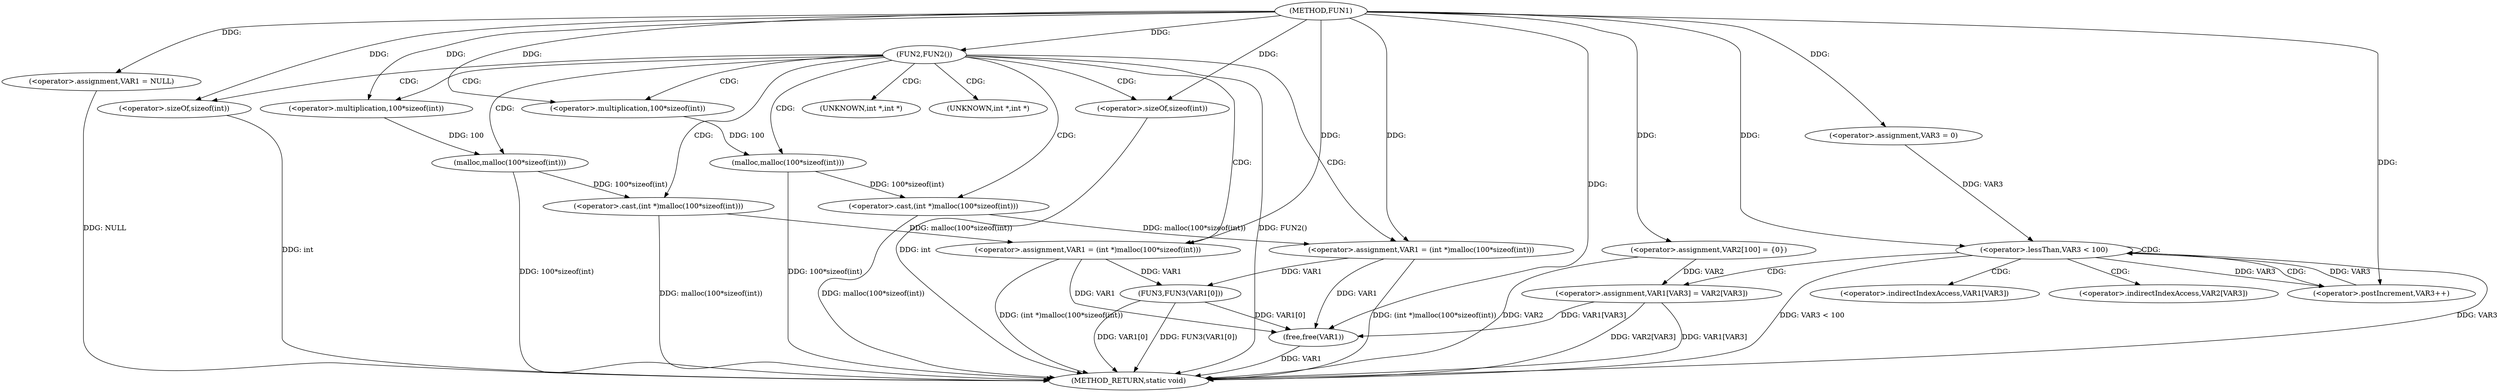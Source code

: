 digraph FUN1 {  
"1000100" [label = "(METHOD,FUN1)" ]
"1000158" [label = "(METHOD_RETURN,static void)" ]
"1000103" [label = "(<operator>.assignment,VAR1 = NULL)" ]
"1000107" [label = "(FUN2,FUN2())" ]
"1000109" [label = "(<operator>.assignment,VAR1 = (int *)malloc(100*sizeof(int)))" ]
"1000111" [label = "(<operator>.cast,(int *)malloc(100*sizeof(int)))" ]
"1000113" [label = "(malloc,malloc(100*sizeof(int)))" ]
"1000114" [label = "(<operator>.multiplication,100*sizeof(int))" ]
"1000116" [label = "(<operator>.sizeOf,sizeof(int))" ]
"1000120" [label = "(<operator>.assignment,VAR1 = (int *)malloc(100*sizeof(int)))" ]
"1000122" [label = "(<operator>.cast,(int *)malloc(100*sizeof(int)))" ]
"1000124" [label = "(malloc,malloc(100*sizeof(int)))" ]
"1000125" [label = "(<operator>.multiplication,100*sizeof(int))" ]
"1000127" [label = "(<operator>.sizeOf,sizeof(int))" ]
"1000131" [label = "(<operator>.assignment,VAR2[100] = {0})" ]
"1000136" [label = "(<operator>.assignment,VAR3 = 0)" ]
"1000139" [label = "(<operator>.lessThan,VAR3 < 100)" ]
"1000142" [label = "(<operator>.postIncrement,VAR3++)" ]
"1000145" [label = "(<operator>.assignment,VAR1[VAR3] = VAR2[VAR3])" ]
"1000152" [label = "(FUN3,FUN3(VAR1[0]))" ]
"1000156" [label = "(free,free(VAR1))" ]
"1000112" [label = "(UNKNOWN,int *,int *)" ]
"1000123" [label = "(UNKNOWN,int *,int *)" ]
"1000146" [label = "(<operator>.indirectIndexAccess,VAR1[VAR3])" ]
"1000149" [label = "(<operator>.indirectIndexAccess,VAR2[VAR3])" ]
  "1000116" -> "1000158"  [ label = "DDG: int"] 
  "1000124" -> "1000158"  [ label = "DDG: 100*sizeof(int)"] 
  "1000107" -> "1000158"  [ label = "DDG: FUN2()"] 
  "1000156" -> "1000158"  [ label = "DDG: VAR1"] 
  "1000103" -> "1000158"  [ label = "DDG: NULL"] 
  "1000113" -> "1000158"  [ label = "DDG: 100*sizeof(int)"] 
  "1000145" -> "1000158"  [ label = "DDG: VAR2[VAR3]"] 
  "1000145" -> "1000158"  [ label = "DDG: VAR1[VAR3]"] 
  "1000131" -> "1000158"  [ label = "DDG: VAR2"] 
  "1000139" -> "1000158"  [ label = "DDG: VAR3 < 100"] 
  "1000139" -> "1000158"  [ label = "DDG: VAR3"] 
  "1000152" -> "1000158"  [ label = "DDG: FUN3(VAR1[0])"] 
  "1000152" -> "1000158"  [ label = "DDG: VAR1[0]"] 
  "1000111" -> "1000158"  [ label = "DDG: malloc(100*sizeof(int))"] 
  "1000120" -> "1000158"  [ label = "DDG: (int *)malloc(100*sizeof(int))"] 
  "1000127" -> "1000158"  [ label = "DDG: int"] 
  "1000109" -> "1000158"  [ label = "DDG: (int *)malloc(100*sizeof(int))"] 
  "1000122" -> "1000158"  [ label = "DDG: malloc(100*sizeof(int))"] 
  "1000100" -> "1000103"  [ label = "DDG: "] 
  "1000100" -> "1000107"  [ label = "DDG: "] 
  "1000111" -> "1000109"  [ label = "DDG: malloc(100*sizeof(int))"] 
  "1000100" -> "1000109"  [ label = "DDG: "] 
  "1000113" -> "1000111"  [ label = "DDG: 100*sizeof(int)"] 
  "1000114" -> "1000113"  [ label = "DDG: 100"] 
  "1000100" -> "1000114"  [ label = "DDG: "] 
  "1000100" -> "1000116"  [ label = "DDG: "] 
  "1000122" -> "1000120"  [ label = "DDG: malloc(100*sizeof(int))"] 
  "1000100" -> "1000120"  [ label = "DDG: "] 
  "1000124" -> "1000122"  [ label = "DDG: 100*sizeof(int)"] 
  "1000125" -> "1000124"  [ label = "DDG: 100"] 
  "1000100" -> "1000125"  [ label = "DDG: "] 
  "1000100" -> "1000127"  [ label = "DDG: "] 
  "1000100" -> "1000131"  [ label = "DDG: "] 
  "1000100" -> "1000136"  [ label = "DDG: "] 
  "1000142" -> "1000139"  [ label = "DDG: VAR3"] 
  "1000136" -> "1000139"  [ label = "DDG: VAR3"] 
  "1000100" -> "1000139"  [ label = "DDG: "] 
  "1000139" -> "1000142"  [ label = "DDG: VAR3"] 
  "1000100" -> "1000142"  [ label = "DDG: "] 
  "1000131" -> "1000145"  [ label = "DDG: VAR2"] 
  "1000120" -> "1000152"  [ label = "DDG: VAR1"] 
  "1000109" -> "1000152"  [ label = "DDG: VAR1"] 
  "1000120" -> "1000156"  [ label = "DDG: VAR1"] 
  "1000152" -> "1000156"  [ label = "DDG: VAR1[0]"] 
  "1000109" -> "1000156"  [ label = "DDG: VAR1"] 
  "1000145" -> "1000156"  [ label = "DDG: VAR1[VAR3]"] 
  "1000100" -> "1000156"  [ label = "DDG: "] 
  "1000107" -> "1000112"  [ label = "CDG: "] 
  "1000107" -> "1000125"  [ label = "CDG: "] 
  "1000107" -> "1000116"  [ label = "CDG: "] 
  "1000107" -> "1000120"  [ label = "CDG: "] 
  "1000107" -> "1000113"  [ label = "CDG: "] 
  "1000107" -> "1000127"  [ label = "CDG: "] 
  "1000107" -> "1000111"  [ label = "CDG: "] 
  "1000107" -> "1000109"  [ label = "CDG: "] 
  "1000107" -> "1000123"  [ label = "CDG: "] 
  "1000107" -> "1000124"  [ label = "CDG: "] 
  "1000107" -> "1000114"  [ label = "CDG: "] 
  "1000107" -> "1000122"  [ label = "CDG: "] 
  "1000139" -> "1000142"  [ label = "CDG: "] 
  "1000139" -> "1000145"  [ label = "CDG: "] 
  "1000139" -> "1000139"  [ label = "CDG: "] 
  "1000139" -> "1000146"  [ label = "CDG: "] 
  "1000139" -> "1000149"  [ label = "CDG: "] 
}
